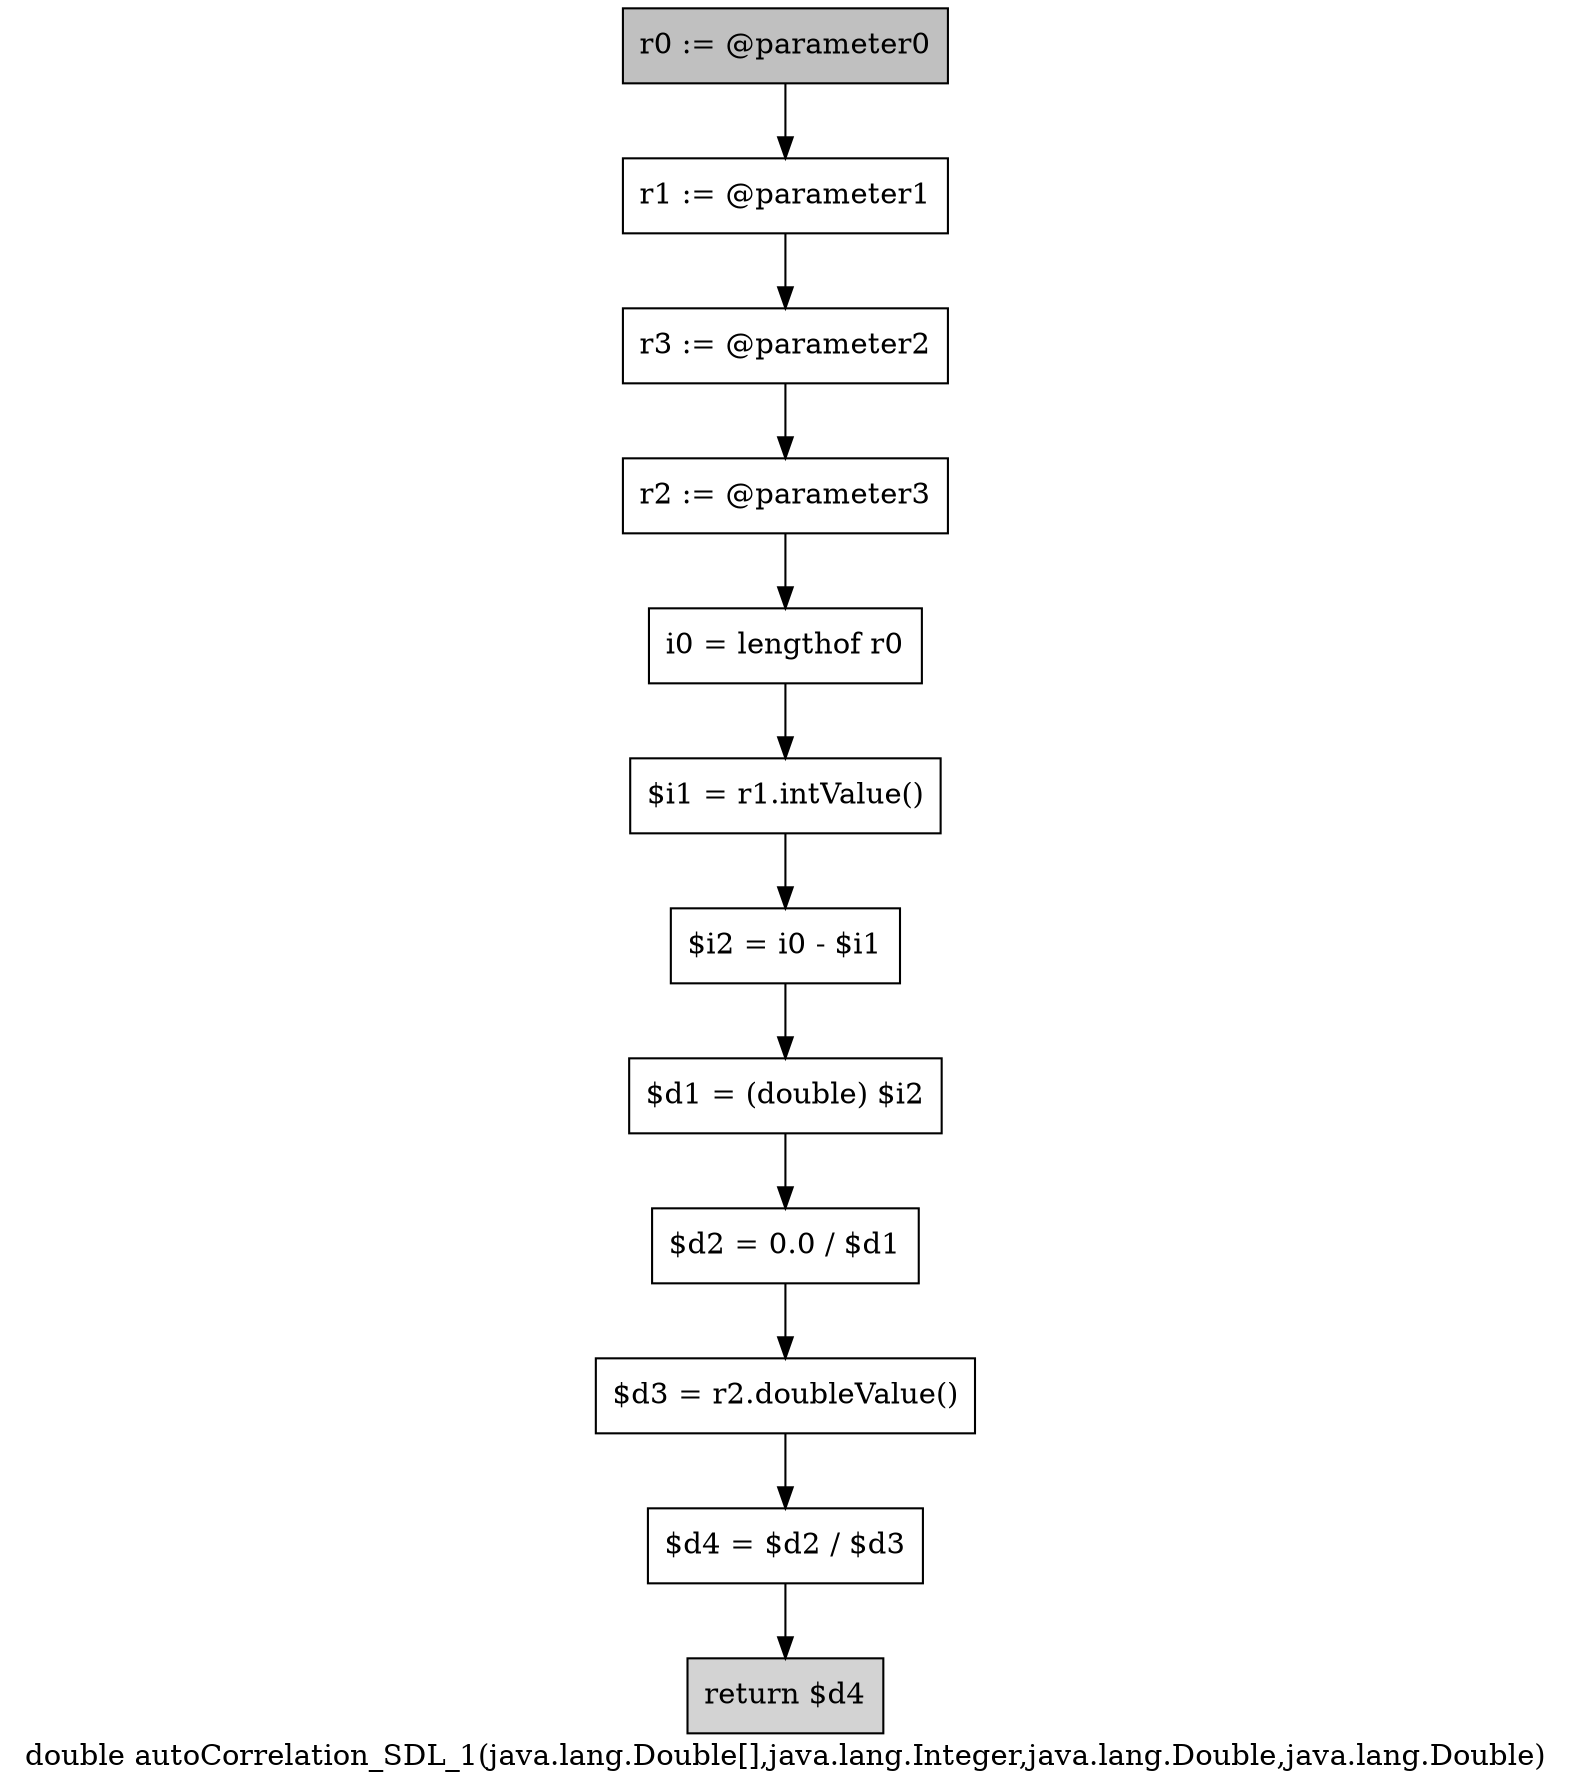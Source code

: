 digraph "double autoCorrelation_SDL_1(java.lang.Double[],java.lang.Integer,java.lang.Double,java.lang.Double)" {
    label="double autoCorrelation_SDL_1(java.lang.Double[],java.lang.Integer,java.lang.Double,java.lang.Double)";
    node [shape=box];
    "0" [style=filled,fillcolor=gray,label="r0 := @parameter0",];
    "1" [label="r1 := @parameter1",];
    "0"->"1";
    "2" [label="r3 := @parameter2",];
    "1"->"2";
    "3" [label="r2 := @parameter3",];
    "2"->"3";
    "4" [label="i0 = lengthof r0",];
    "3"->"4";
    "5" [label="$i1 = r1.intValue()",];
    "4"->"5";
    "6" [label="$i2 = i0 - $i1",];
    "5"->"6";
    "7" [label="$d1 = (double) $i2",];
    "6"->"7";
    "8" [label="$d2 = 0.0 / $d1",];
    "7"->"8";
    "9" [label="$d3 = r2.doubleValue()",];
    "8"->"9";
    "10" [label="$d4 = $d2 / $d3",];
    "9"->"10";
    "11" [style=filled,fillcolor=lightgray,label="return $d4",];
    "10"->"11";
}
